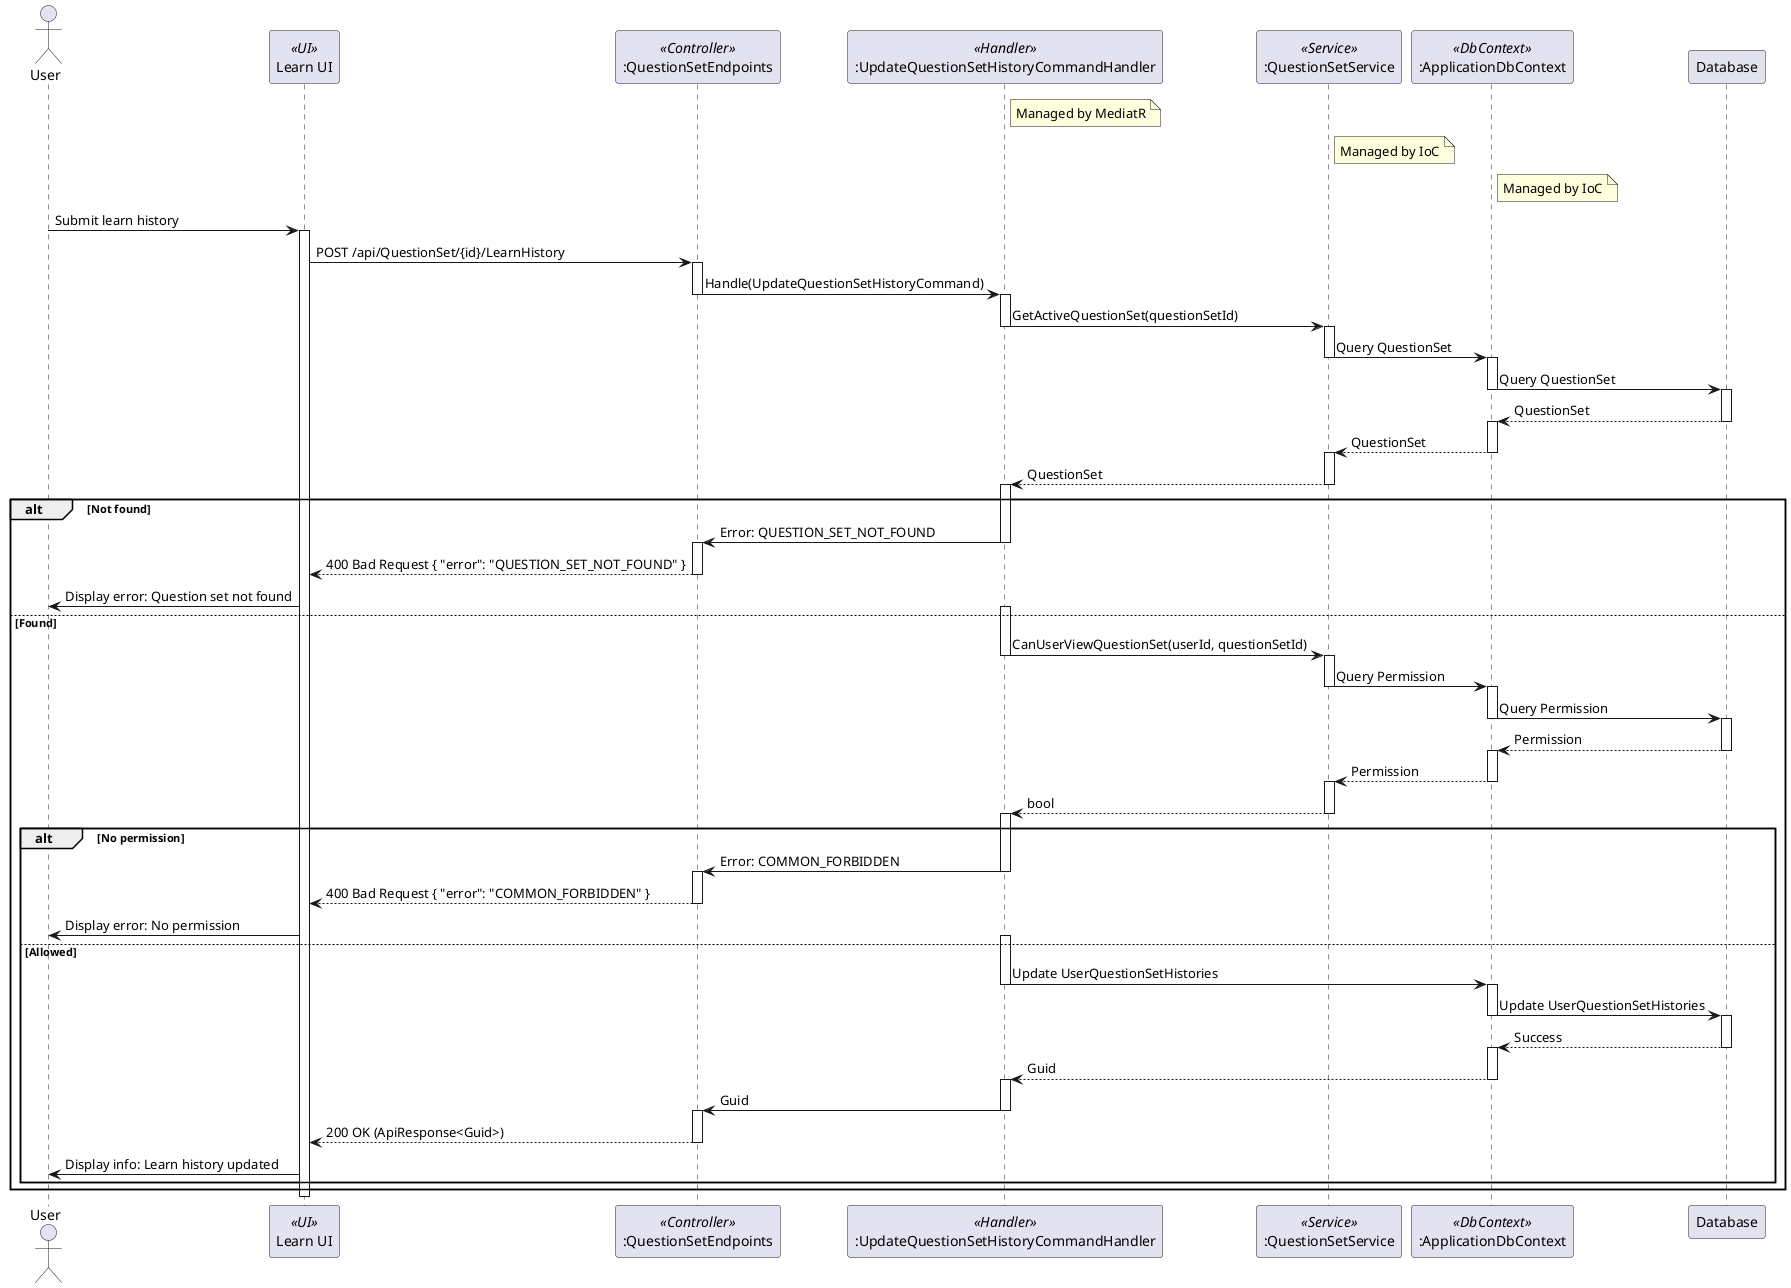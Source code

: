 @startuml
actor User
participant "Learn UI" as UI <<UI>>
participant ":QuestionSetEndpoints" as QuestionSetEndpoints <<Controller>>
participant ":UpdateQuestionSetHistoryCommandHandler" as UpdateQuestionSetHistoryCommandHandler <<Handler>>
participant ":QuestionSetService" as QuestionSetService <<Service>>
participant ":ApplicationDbContext" as ApplicationDbContext <<DbContext>>
participant Database

note right of UpdateQuestionSetHistoryCommandHandler
  Managed by MediatR
end note

note right of QuestionSetService
  Managed by IoC
end note

note right of ApplicationDbContext
  Managed by IoC
end note

User -> UI : Submit learn history
activate UI
UI -> QuestionSetEndpoints : POST /api/QuestionSet/{id}/LearnHistory
activate QuestionSetEndpoints
QuestionSetEndpoints -> UpdateQuestionSetHistoryCommandHandler : Handle(UpdateQuestionSetHistoryCommand)
deactivate QuestionSetEndpoints
activate UpdateQuestionSetHistoryCommandHandler
UpdateQuestionSetHistoryCommandHandler -> QuestionSetService : GetActiveQuestionSet(questionSetId)
deactivate UpdateQuestionSetHistoryCommandHandler
activate QuestionSetService
QuestionSetService -> ApplicationDbContext : Query QuestionSet
deactivate QuestionSetService
activate ApplicationDbContext
ApplicationDbContext -> Database : Query QuestionSet
deactivate ApplicationDbContext
activate Database
Database --> ApplicationDbContext : QuestionSet
deactivate Database
activate ApplicationDbContext
ApplicationDbContext --> QuestionSetService : QuestionSet
deactivate ApplicationDbContext
activate QuestionSetService
QuestionSetService --> UpdateQuestionSetHistoryCommandHandler : QuestionSet
deactivate QuestionSetService
activate UpdateQuestionSetHistoryCommandHandler
alt Not found
    UpdateQuestionSetHistoryCommandHandler -> QuestionSetEndpoints : Error: QUESTION_SET_NOT_FOUND
    deactivate UpdateQuestionSetHistoryCommandHandler
    activate QuestionSetEndpoints
    QuestionSetEndpoints --> UI : 400 Bad Request { "error": "QUESTION_SET_NOT_FOUND" }
    deactivate QuestionSetEndpoints
    UI -> User : Display error: Question set not found
else Found
    activate UpdateQuestionSetHistoryCommandHandler
    UpdateQuestionSetHistoryCommandHandler -> QuestionSetService : CanUserViewQuestionSet(userId, questionSetId)
    deactivate UpdateQuestionSetHistoryCommandHandler
    activate QuestionSetService
    QuestionSetService -> ApplicationDbContext : Query Permission
    deactivate QuestionSetService
    activate ApplicationDbContext
    ApplicationDbContext -> Database : Query Permission
    deactivate ApplicationDbContext
    activate Database
    Database --> ApplicationDbContext : Permission
    deactivate Database
    activate ApplicationDbContext
    ApplicationDbContext --> QuestionSetService : Permission
    deactivate ApplicationDbContext
    activate QuestionSetService
    QuestionSetService --> UpdateQuestionSetHistoryCommandHandler : bool
    deactivate QuestionSetService
    activate UpdateQuestionSetHistoryCommandHandler
    alt No permission
        UpdateQuestionSetHistoryCommandHandler -> QuestionSetEndpoints : Error: COMMON_FORBIDDEN
        deactivate UpdateQuestionSetHistoryCommandHandler
        activate QuestionSetEndpoints
        QuestionSetEndpoints --> UI : 400 Bad Request { "error": "COMMON_FORBIDDEN" }
        deactivate QuestionSetEndpoints
        UI -> User : Display error: No permission
    else Allowed
        activate UpdateQuestionSetHistoryCommandHandler
        UpdateQuestionSetHistoryCommandHandler -> ApplicationDbContext : Update UserQuestionSetHistories
        deactivate UpdateQuestionSetHistoryCommandHandler
        activate ApplicationDbContext
        ApplicationDbContext -> Database : Update UserQuestionSetHistories
        deactivate ApplicationDbContext
        activate Database
        Database --> ApplicationDbContext : Success
        deactivate Database
        activate ApplicationDbContext
        ApplicationDbContext --> UpdateQuestionSetHistoryCommandHandler : Guid
        deactivate ApplicationDbContext
        activate UpdateQuestionSetHistoryCommandHandler
        UpdateQuestionSetHistoryCommandHandler -> QuestionSetEndpoints : Guid
        deactivate UpdateQuestionSetHistoryCommandHandler
        activate QuestionSetEndpoints
        QuestionSetEndpoints --> UI : 200 OK (ApiResponse<Guid>)
        deactivate QuestionSetEndpoints
        UI -> User : Display info: Learn history updated
    end
end
deactivate UI

@enduml